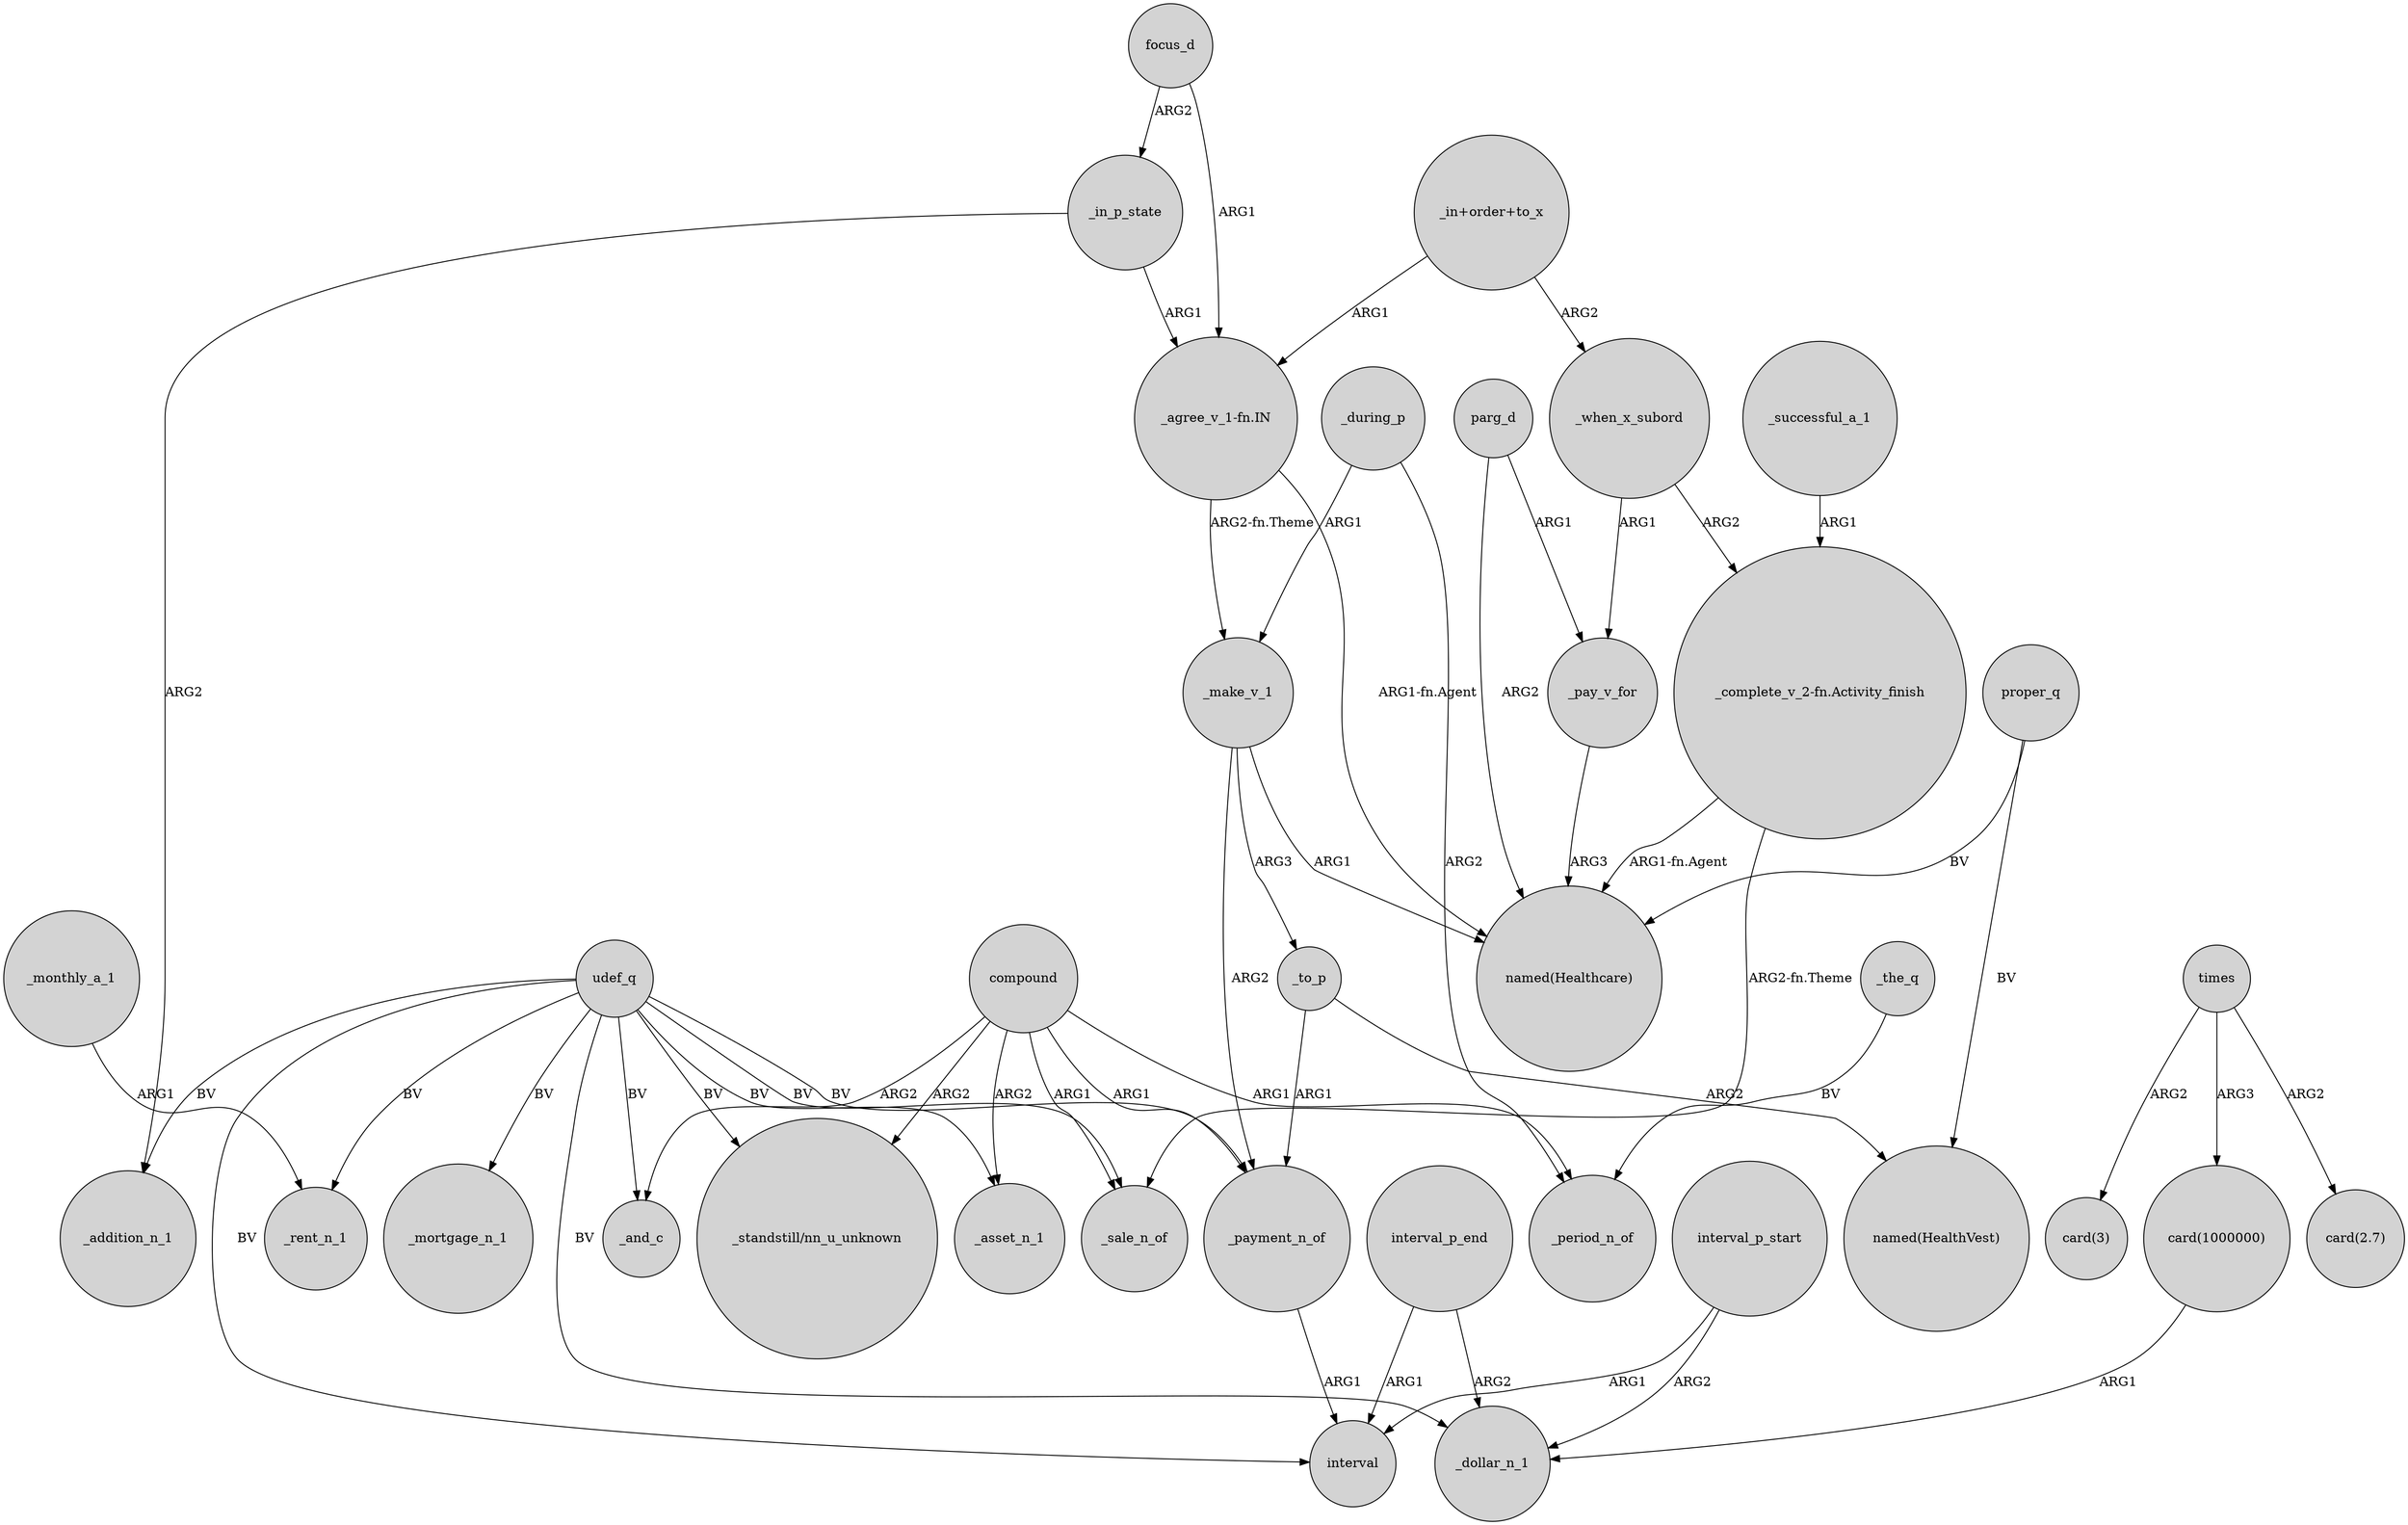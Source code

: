 digraph {
	node [shape=circle style=filled]
	"card(1000000)" -> _dollar_n_1 [label=ARG1]
	udef_q -> _rent_n_1 [label=BV]
	udef_q -> _mortgage_n_1 [label=BV]
	parg_d -> "named(Healthcare)" [label=ARG2]
	compound -> "_standstill/nn_u_unknown" [label=ARG2]
	focus_d -> _in_p_state [label=ARG2]
	_pay_v_for -> "named(Healthcare)" [label=ARG3]
	_in_p_state -> "_agree_v_1-fn.IN" [label=ARG1]
	"_complete_v_2-fn.Activity_finish" -> _sale_n_of [label="ARG2-fn.Theme"]
	"_agree_v_1-fn.IN" -> "named(Healthcare)" [label="ARG1-fn.Agent"]
	_make_v_1 -> _payment_n_of [label=ARG2]
	"_in+order+to_x" -> _when_x_subord [label=ARG2]
	udef_q -> _asset_n_1 [label=BV]
	udef_q -> _payment_n_of [label=BV]
	_make_v_1 -> "named(Healthcare)" [label=ARG1]
	_the_q -> _period_n_of [label=BV]
	_to_p -> _payment_n_of [label=ARG1]
	compound -> _and_c [label=ARG2]
	interval_p_start -> interval [label=ARG1]
	times -> "card(2.7)" [label=ARG2]
	"_complete_v_2-fn.Activity_finish" -> "named(Healthcare)" [label="ARG1-fn.Agent"]
	times -> "card(1000000)" [label=ARG3]
	compound -> _period_n_of [label=ARG1]
	compound -> _payment_n_of [label=ARG1]
	_during_p -> _period_n_of [label=ARG2]
	_payment_n_of -> interval [label=ARG1]
	_when_x_subord -> _pay_v_for [label=ARG1]
	_successful_a_1 -> "_complete_v_2-fn.Activity_finish" [label=ARG1]
	interval_p_start -> _dollar_n_1 [label=ARG2]
	"_agree_v_1-fn.IN" -> _make_v_1 [label="ARG2-fn.Theme"]
	_in_p_state -> _addition_n_1 [label=ARG2]
	udef_q -> _sale_n_of [label=BV]
	interval_p_end -> interval [label=ARG1]
	times -> "card(3)" [label=ARG2]
	udef_q -> "_standstill/nn_u_unknown" [label=BV]
	_when_x_subord -> "_complete_v_2-fn.Activity_finish" [label=ARG2]
	parg_d -> _pay_v_for [label=ARG1]
	_make_v_1 -> _to_p [label=ARG3]
	_to_p -> "named(HealthVest)" [label=ARG2]
	_during_p -> _make_v_1 [label=ARG1]
	"_in+order+to_x" -> "_agree_v_1-fn.IN" [label=ARG1]
	interval_p_end -> _dollar_n_1 [label=ARG2]
	proper_q -> "named(Healthcare)" [label=BV]
	focus_d -> "_agree_v_1-fn.IN" [label=ARG1]
	udef_q -> _and_c [label=BV]
	proper_q -> "named(HealthVest)" [label=BV]
	compound -> _asset_n_1 [label=ARG2]
	udef_q -> interval [label=BV]
	compound -> _sale_n_of [label=ARG1]
	udef_q -> _addition_n_1 [label=BV]
	udef_q -> _dollar_n_1 [label=BV]
	_monthly_a_1 -> _rent_n_1 [label=ARG1]
}
